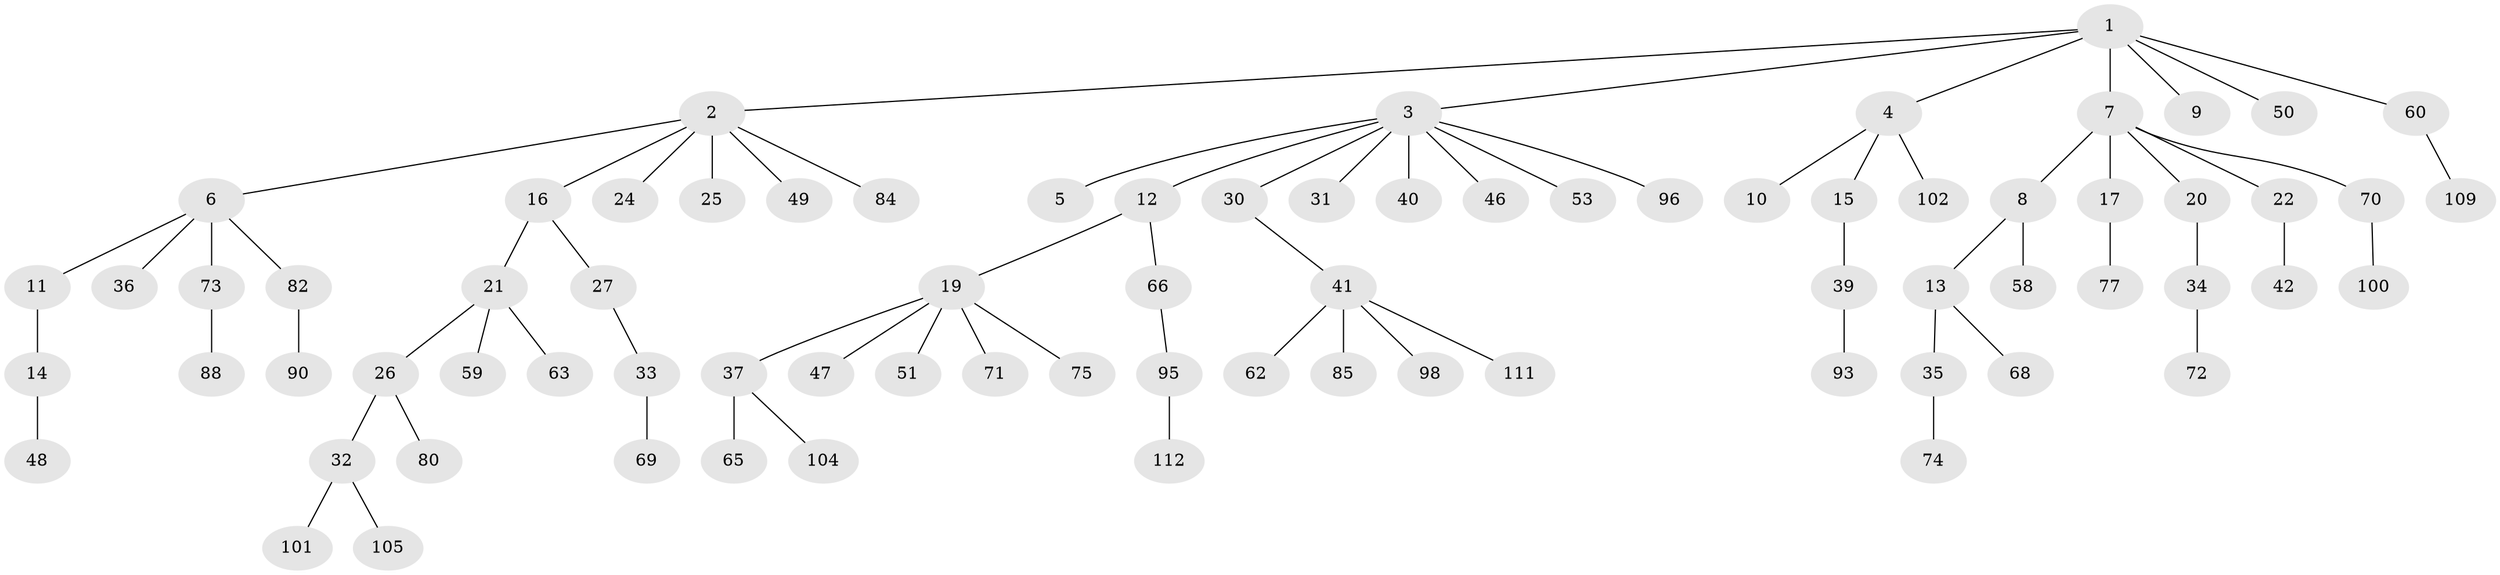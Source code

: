 // original degree distribution, {7: 0.017543859649122806, 5: 0.03508771929824561, 6: 0.03508771929824561, 2: 0.22807017543859648, 3: 0.14035087719298245, 1: 0.5263157894736842, 4: 0.017543859649122806}
// Generated by graph-tools (version 1.1) at 2025/11/02/27/25 16:11:26]
// undirected, 78 vertices, 77 edges
graph export_dot {
graph [start="1"]
  node [color=gray90,style=filled];
  1;
  2 [super="+23"];
  3 [super="+18"];
  4 [super="+83"];
  5 [super="+114"];
  6 [super="+56"];
  7 [super="+55"];
  8 [super="+54"];
  9;
  10;
  11;
  12;
  13 [super="+103"];
  14 [super="+43"];
  15 [super="+29"];
  16;
  17 [super="+64"];
  19 [super="+38"];
  20 [super="+108"];
  21 [super="+52"];
  22;
  24 [super="+57"];
  25 [super="+97"];
  26 [super="+28"];
  27 [super="+86"];
  30;
  31;
  32 [super="+79"];
  33 [super="+94"];
  34 [super="+91"];
  35 [super="+67"];
  36;
  37 [super="+78"];
  39;
  40 [super="+45"];
  41 [super="+76"];
  42 [super="+44"];
  46;
  47;
  48;
  49;
  50 [super="+61"];
  51;
  53;
  58 [super="+99"];
  59;
  60 [super="+113"];
  62;
  63;
  65;
  66 [super="+81"];
  68;
  69;
  70 [super="+106"];
  71;
  72;
  73 [super="+92"];
  74;
  75;
  77;
  80 [super="+87"];
  82 [super="+110"];
  84;
  85 [super="+89"];
  88;
  90;
  93;
  95 [super="+107"];
  96;
  98;
  100;
  101;
  102;
  104;
  105;
  109;
  111;
  112;
  1 -- 2;
  1 -- 3;
  1 -- 4;
  1 -- 7;
  1 -- 9;
  1 -- 50;
  1 -- 60;
  2 -- 6;
  2 -- 16;
  2 -- 49;
  2 -- 24;
  2 -- 25;
  2 -- 84;
  3 -- 5;
  3 -- 12;
  3 -- 30;
  3 -- 46;
  3 -- 96;
  3 -- 53;
  3 -- 40;
  3 -- 31;
  4 -- 10;
  4 -- 15;
  4 -- 102;
  6 -- 11;
  6 -- 36;
  6 -- 73;
  6 -- 82;
  7 -- 8;
  7 -- 17;
  7 -- 20;
  7 -- 22;
  7 -- 70;
  8 -- 13;
  8 -- 58;
  11 -- 14;
  12 -- 19;
  12 -- 66;
  13 -- 35;
  13 -- 68;
  14 -- 48;
  15 -- 39;
  16 -- 21;
  16 -- 27;
  17 -- 77;
  19 -- 37;
  19 -- 47;
  19 -- 51;
  19 -- 71;
  19 -- 75;
  20 -- 34;
  21 -- 26;
  21 -- 59;
  21 -- 63;
  22 -- 42;
  26 -- 32;
  26 -- 80;
  27 -- 33;
  30 -- 41;
  32 -- 105;
  32 -- 101;
  33 -- 69;
  34 -- 72;
  35 -- 74;
  37 -- 65;
  37 -- 104;
  39 -- 93;
  41 -- 62;
  41 -- 85;
  41 -- 98;
  41 -- 111;
  60 -- 109;
  66 -- 95;
  70 -- 100;
  73 -- 88;
  82 -- 90;
  95 -- 112;
}
